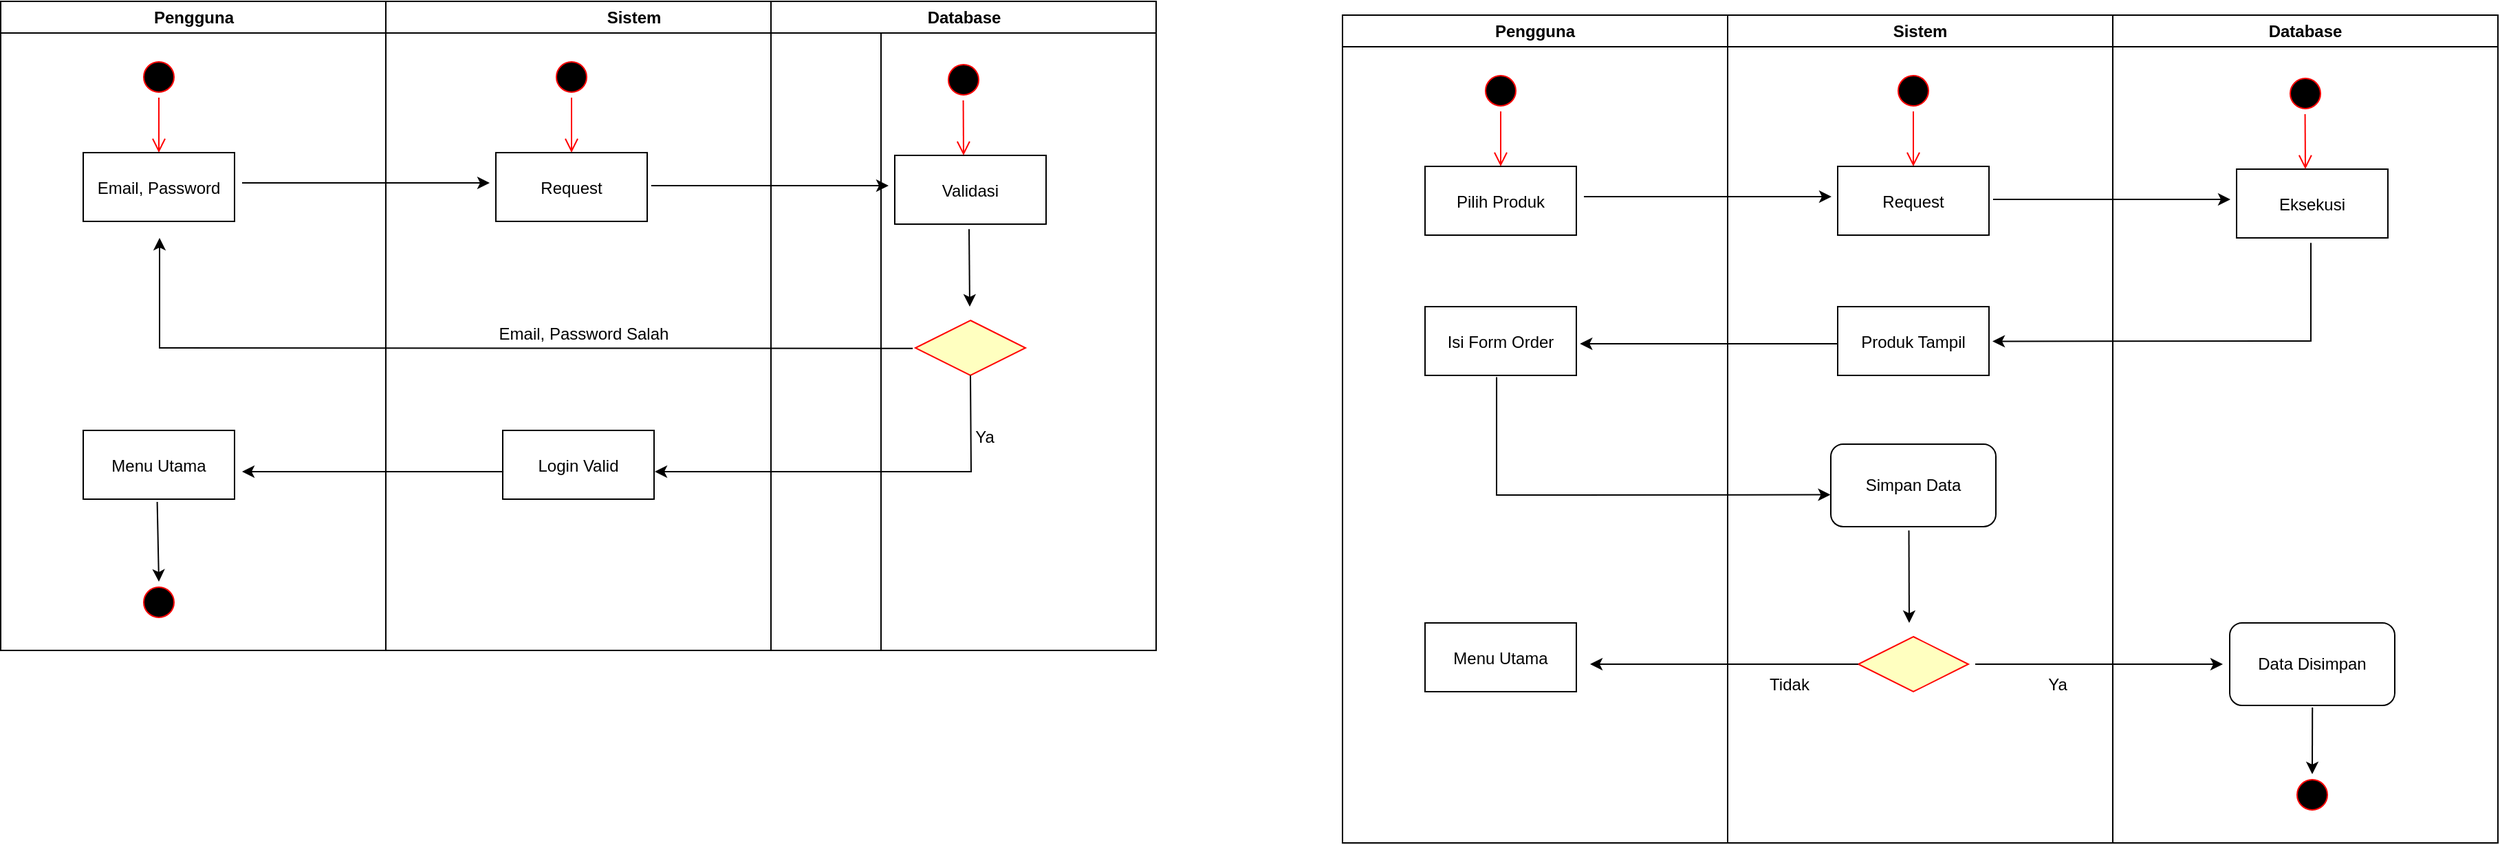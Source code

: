 <mxfile version="20.3.2" type="github">
  <diagram name="Page-1" id="e7e014a7-5840-1c2e-5031-d8a46d1fe8dd">
    <mxGraphModel dx="1597" dy="829" grid="1" gridSize="10" guides="1" tooltips="1" connect="1" arrows="1" fold="1" page="1" pageScale="1" pageWidth="8000000" pageHeight="80000000" background="none" math="0" shadow="0">
      <root>
        <mxCell id="0" />
        <mxCell id="1" parent="0" />
        <mxCell id="2" value="Pengguna" style="swimlane;whiteSpace=wrap" parent="1" vertex="1">
          <mxGeometry x="164.5" y="128" width="280" height="472" as="geometry" />
        </mxCell>
        <mxCell id="5" value="" style="ellipse;shape=startState;fillColor=#000000;strokeColor=#ff0000;" parent="2" vertex="1">
          <mxGeometry x="100" y="40" width="30" height="30" as="geometry" />
        </mxCell>
        <mxCell id="6" value="" style="edgeStyle=elbowEdgeStyle;elbow=horizontal;verticalAlign=bottom;endArrow=open;endSize=8;strokeColor=#FF0000;endFill=1;rounded=0" parent="2" source="5" target="7" edge="1">
          <mxGeometry x="100" y="40" as="geometry">
            <mxPoint x="115" y="110" as="targetPoint" />
          </mxGeometry>
        </mxCell>
        <mxCell id="7" value="Email, Password" style="" parent="2" vertex="1">
          <mxGeometry x="60" y="110" width="110" height="50" as="geometry" />
        </mxCell>
        <mxCell id="10" value="Menu Utama" style="" parent="2" vertex="1">
          <mxGeometry x="60" y="312" width="110" height="50" as="geometry" />
        </mxCell>
        <mxCell id="TTVFHWz1o9dqO3t8jT5p-57" value="" style="endArrow=classic;html=1;rounded=0;exitX=-0.024;exitY=0.51;exitDx=0;exitDy=0;exitPerimeter=0;" edge="1" parent="2" source="21">
          <mxGeometry width="50" height="50" relative="1" as="geometry">
            <mxPoint x="655.5" y="252" as="sourcePoint" />
            <mxPoint x="115.5" y="172" as="targetPoint" />
            <Array as="points">
              <mxPoint x="115.5" y="252" />
            </Array>
          </mxGeometry>
        </mxCell>
        <mxCell id="TTVFHWz1o9dqO3t8jT5p-61" value="" style="ellipse;shape=startState;fillColor=#000000;strokeColor=#ff0000;direction=south;" vertex="1" parent="2">
          <mxGeometry x="100" y="422" width="30" height="30" as="geometry" />
        </mxCell>
        <mxCell id="TTVFHWz1o9dqO3t8jT5p-62" value="" style="endArrow=classic;html=1;rounded=0;exitX=0.489;exitY=1.04;exitDx=0;exitDy=0;exitPerimeter=0;entryX=0;entryY=0.5;entryDx=0;entryDy=0;" edge="1" parent="2" source="10" target="TTVFHWz1o9dqO3t8jT5p-61">
          <mxGeometry width="50" height="50" relative="1" as="geometry">
            <mxPoint x="275.5" y="322" as="sourcePoint" />
            <mxPoint x="325.5" y="272" as="targetPoint" />
          </mxGeometry>
        </mxCell>
        <mxCell id="3" value="Sistem" style="swimlane;whiteSpace=wrap" parent="1" vertex="1">
          <mxGeometry x="444.5" y="128" width="360" height="472" as="geometry" />
        </mxCell>
        <mxCell id="13" value="" style="ellipse;shape=startState;fillColor=#000000;strokeColor=#ff0000;" parent="3" vertex="1">
          <mxGeometry x="120" y="40" width="30" height="30" as="geometry" />
        </mxCell>
        <mxCell id="14" value="" style="edgeStyle=elbowEdgeStyle;elbow=horizontal;verticalAlign=bottom;endArrow=open;endSize=8;strokeColor=#FF0000;endFill=1;rounded=0" parent="3" source="13" edge="1">
          <mxGeometry x="100" y="20" as="geometry">
            <mxPoint x="135.109" y="110" as="targetPoint" />
          </mxGeometry>
        </mxCell>
        <mxCell id="15" value="Request" style="" parent="3" vertex="1">
          <mxGeometry x="80" y="110" width="110" height="50" as="geometry" />
        </mxCell>
        <mxCell id="16" value="Login Valid" style="" parent="3" vertex="1">
          <mxGeometry x="85" y="312" width="110" height="50" as="geometry" />
        </mxCell>
        <mxCell id="TTVFHWz1o9dqO3t8jT5p-65" value="Email, Password Salah" style="text;html=1;strokeColor=none;fillColor=none;align=center;verticalAlign=middle;whiteSpace=wrap;rounded=0;" vertex="1" parent="3">
          <mxGeometry x="66.5" y="227" width="154.5" height="30" as="geometry" />
        </mxCell>
        <mxCell id="4" value="Database" style="swimlane;whiteSpace=wrap" parent="1" vertex="1">
          <mxGeometry x="724.5" y="128" width="280" height="472" as="geometry">
            <mxRectangle x="724.5" y="128" width="90" height="30" as="alternateBounds" />
          </mxGeometry>
        </mxCell>
        <mxCell id="21" value="" style="rhombus;fillColor=#ffffc0;strokeColor=#ff0000;" parent="4" vertex="1">
          <mxGeometry x="105" y="232" width="80" height="40" as="geometry" />
        </mxCell>
        <mxCell id="TTVFHWz1o9dqO3t8jT5p-47" value="Validasi" style="" vertex="1" parent="4">
          <mxGeometry x="90" y="112" width="110" height="50" as="geometry" />
        </mxCell>
        <mxCell id="TTVFHWz1o9dqO3t8jT5p-48" value="" style="endArrow=classic;html=1;rounded=0;exitX=1.027;exitY=0.481;exitDx=0;exitDy=0;exitPerimeter=0;" edge="1" parent="4" source="15">
          <mxGeometry width="50" height="50" relative="1" as="geometry">
            <mxPoint x="-94.5" y="134" as="sourcePoint" />
            <mxPoint x="85.5" y="134" as="targetPoint" />
          </mxGeometry>
        </mxCell>
        <mxCell id="TTVFHWz1o9dqO3t8jT5p-55" value="" style="ellipse;shape=startState;fillColor=#000000;strokeColor=#ff0000;" vertex="1" parent="4">
          <mxGeometry x="125" y="42" width="30" height="30" as="geometry" />
        </mxCell>
        <mxCell id="TTVFHWz1o9dqO3t8jT5p-56" value="" style="edgeStyle=elbowEdgeStyle;elbow=horizontal;verticalAlign=bottom;endArrow=open;endSize=8;strokeColor=#FF0000;endFill=1;rounded=0" edge="1" parent="4">
          <mxGeometry x="-339.71" y="-106" as="geometry">
            <mxPoint x="139.899" y="112" as="targetPoint" />
            <mxPoint x="139.79" y="72" as="sourcePoint" />
          </mxGeometry>
        </mxCell>
        <mxCell id="TTVFHWz1o9dqO3t8jT5p-64" value="Ya" style="text;html=1;strokeColor=none;fillColor=none;align=center;verticalAlign=middle;whiteSpace=wrap;rounded=0;" vertex="1" parent="4">
          <mxGeometry x="125" y="302" width="60" height="30" as="geometry" />
        </mxCell>
        <mxCell id="TTVFHWz1o9dqO3t8jT5p-41" value="" style="endArrow=classic;html=1;rounded=0;" edge="1" parent="1">
          <mxGeometry width="50" height="50" relative="1" as="geometry">
            <mxPoint x="340" y="260" as="sourcePoint" />
            <mxPoint x="520" y="260" as="targetPoint" />
          </mxGeometry>
        </mxCell>
        <mxCell id="TTVFHWz1o9dqO3t8jT5p-58" value="" style="endArrow=classic;html=1;rounded=0;exitX=0.491;exitY=1.073;exitDx=0;exitDy=0;exitPerimeter=0;" edge="1" parent="1" source="TTVFHWz1o9dqO3t8jT5p-47">
          <mxGeometry width="50" height="50" relative="1" as="geometry">
            <mxPoint x="600" y="350" as="sourcePoint" />
            <mxPoint x="869" y="350" as="targetPoint" />
          </mxGeometry>
        </mxCell>
        <mxCell id="TTVFHWz1o9dqO3t8jT5p-59" value="" style="endArrow=classic;html=1;rounded=0;exitX=0.5;exitY=1;exitDx=0;exitDy=0;" edge="1" parent="1" source="21">
          <mxGeometry width="50" height="50" relative="1" as="geometry">
            <mxPoint x="630" y="510" as="sourcePoint" />
            <mxPoint x="640" y="470" as="targetPoint" />
            <Array as="points">
              <mxPoint x="870" y="470" />
            </Array>
          </mxGeometry>
        </mxCell>
        <mxCell id="TTVFHWz1o9dqO3t8jT5p-60" value="" style="endArrow=classic;html=1;rounded=0;exitX=0.005;exitY=0.6;exitDx=0;exitDy=0;exitPerimeter=0;" edge="1" parent="1" source="16">
          <mxGeometry width="50" height="50" relative="1" as="geometry">
            <mxPoint x="470" y="510" as="sourcePoint" />
            <mxPoint x="340" y="470" as="targetPoint" />
          </mxGeometry>
        </mxCell>
        <mxCell id="TTVFHWz1o9dqO3t8jT5p-66" value="Pengguna" style="swimlane;whiteSpace=wrap" vertex="1" parent="1">
          <mxGeometry x="1140" y="138" width="280" height="602" as="geometry" />
        </mxCell>
        <mxCell id="TTVFHWz1o9dqO3t8jT5p-67" value="" style="ellipse;shape=startState;fillColor=#000000;strokeColor=#ff0000;" vertex="1" parent="TTVFHWz1o9dqO3t8jT5p-66">
          <mxGeometry x="100" y="40" width="30" height="30" as="geometry" />
        </mxCell>
        <mxCell id="TTVFHWz1o9dqO3t8jT5p-68" value="" style="edgeStyle=elbowEdgeStyle;elbow=horizontal;verticalAlign=bottom;endArrow=open;endSize=8;strokeColor=#FF0000;endFill=1;rounded=0" edge="1" parent="TTVFHWz1o9dqO3t8jT5p-66" source="TTVFHWz1o9dqO3t8jT5p-67" target="TTVFHWz1o9dqO3t8jT5p-69">
          <mxGeometry x="100" y="40" as="geometry">
            <mxPoint x="115" y="110" as="targetPoint" />
          </mxGeometry>
        </mxCell>
        <mxCell id="TTVFHWz1o9dqO3t8jT5p-69" value="Pilih Produk" style="" vertex="1" parent="TTVFHWz1o9dqO3t8jT5p-66">
          <mxGeometry x="60" y="110" width="110" height="50" as="geometry" />
        </mxCell>
        <mxCell id="TTVFHWz1o9dqO3t8jT5p-70" value="Menu Utama" style="" vertex="1" parent="TTVFHWz1o9dqO3t8jT5p-66">
          <mxGeometry x="60" y="442" width="110" height="50" as="geometry" />
        </mxCell>
        <mxCell id="TTVFHWz1o9dqO3t8jT5p-93" value="Isi Form Order" style="" vertex="1" parent="TTVFHWz1o9dqO3t8jT5p-66">
          <mxGeometry x="60" y="212" width="110" height="50" as="geometry" />
        </mxCell>
        <mxCell id="TTVFHWz1o9dqO3t8jT5p-74" value="Sistem" style="swimlane;whiteSpace=wrap" vertex="1" parent="1">
          <mxGeometry x="1420" y="138" width="280" height="602" as="geometry" />
        </mxCell>
        <mxCell id="TTVFHWz1o9dqO3t8jT5p-75" value="" style="ellipse;shape=startState;fillColor=#000000;strokeColor=#ff0000;" vertex="1" parent="TTVFHWz1o9dqO3t8jT5p-74">
          <mxGeometry x="120" y="40" width="30" height="30" as="geometry" />
        </mxCell>
        <mxCell id="TTVFHWz1o9dqO3t8jT5p-76" value="" style="edgeStyle=elbowEdgeStyle;elbow=horizontal;verticalAlign=bottom;endArrow=open;endSize=8;strokeColor=#FF0000;endFill=1;rounded=0" edge="1" parent="TTVFHWz1o9dqO3t8jT5p-74" source="TTVFHWz1o9dqO3t8jT5p-75">
          <mxGeometry x="100" y="20" as="geometry">
            <mxPoint x="135.109" y="110" as="targetPoint" />
          </mxGeometry>
        </mxCell>
        <mxCell id="TTVFHWz1o9dqO3t8jT5p-77" value="Request" style="" vertex="1" parent="TTVFHWz1o9dqO3t8jT5p-74">
          <mxGeometry x="80" y="110" width="110" height="50" as="geometry" />
        </mxCell>
        <mxCell id="TTVFHWz1o9dqO3t8jT5p-91" value="Produk Tampil" style="" vertex="1" parent="TTVFHWz1o9dqO3t8jT5p-74">
          <mxGeometry x="80" y="212" width="110" height="50" as="geometry" />
        </mxCell>
        <mxCell id="TTVFHWz1o9dqO3t8jT5p-95" value="Simpan Data" style="rounded=1;whiteSpace=wrap;html=1;" vertex="1" parent="TTVFHWz1o9dqO3t8jT5p-74">
          <mxGeometry x="75" y="312" width="120" height="60" as="geometry" />
        </mxCell>
        <mxCell id="TTVFHWz1o9dqO3t8jT5p-98" value="" style="rhombus;fillColor=#ffffc0;strokeColor=#ff0000;" vertex="1" parent="TTVFHWz1o9dqO3t8jT5p-74">
          <mxGeometry x="95" y="452" width="80" height="40" as="geometry" />
        </mxCell>
        <mxCell id="TTVFHWz1o9dqO3t8jT5p-108" value="Tidak" style="text;html=1;strokeColor=none;fillColor=none;align=center;verticalAlign=middle;whiteSpace=wrap;rounded=0;" vertex="1" parent="TTVFHWz1o9dqO3t8jT5p-74">
          <mxGeometry x="15" y="472" width="60" height="30" as="geometry" />
        </mxCell>
        <mxCell id="TTVFHWz1o9dqO3t8jT5p-107" value="Ya" style="text;html=1;strokeColor=none;fillColor=none;align=center;verticalAlign=middle;whiteSpace=wrap;rounded=0;" vertex="1" parent="TTVFHWz1o9dqO3t8jT5p-74">
          <mxGeometry x="210" y="472" width="60" height="30" as="geometry" />
        </mxCell>
        <mxCell id="TTVFHWz1o9dqO3t8jT5p-80" value="Database" style="swimlane;whiteSpace=wrap" vertex="1" parent="1">
          <mxGeometry x="1700" y="138" width="280" height="602" as="geometry">
            <mxRectangle x="724.5" y="128" width="90" height="30" as="alternateBounds" />
          </mxGeometry>
        </mxCell>
        <mxCell id="TTVFHWz1o9dqO3t8jT5p-82" value="Eksekusi" style="" vertex="1" parent="TTVFHWz1o9dqO3t8jT5p-80">
          <mxGeometry x="90" y="112" width="110" height="50" as="geometry" />
        </mxCell>
        <mxCell id="TTVFHWz1o9dqO3t8jT5p-83" value="" style="endArrow=classic;html=1;rounded=0;exitX=1.027;exitY=0.481;exitDx=0;exitDy=0;exitPerimeter=0;" edge="1" parent="TTVFHWz1o9dqO3t8jT5p-80" source="TTVFHWz1o9dqO3t8jT5p-77">
          <mxGeometry width="50" height="50" relative="1" as="geometry">
            <mxPoint x="-94.5" y="134" as="sourcePoint" />
            <mxPoint x="85.5" y="134" as="targetPoint" />
          </mxGeometry>
        </mxCell>
        <mxCell id="TTVFHWz1o9dqO3t8jT5p-84" value="" style="ellipse;shape=startState;fillColor=#000000;strokeColor=#ff0000;" vertex="1" parent="TTVFHWz1o9dqO3t8jT5p-80">
          <mxGeometry x="125" y="42" width="30" height="30" as="geometry" />
        </mxCell>
        <mxCell id="TTVFHWz1o9dqO3t8jT5p-85" value="" style="edgeStyle=elbowEdgeStyle;elbow=horizontal;verticalAlign=bottom;endArrow=open;endSize=8;strokeColor=#FF0000;endFill=1;rounded=0" edge="1" parent="TTVFHWz1o9dqO3t8jT5p-80">
          <mxGeometry x="-339.71" y="-106" as="geometry">
            <mxPoint x="139.899" y="112" as="targetPoint" />
            <mxPoint x="139.79" y="72" as="sourcePoint" />
          </mxGeometry>
        </mxCell>
        <mxCell id="TTVFHWz1o9dqO3t8jT5p-96" value="Data Disimpan" style="rounded=1;whiteSpace=wrap;html=1;" vertex="1" parent="TTVFHWz1o9dqO3t8jT5p-80">
          <mxGeometry x="85" y="442" width="120" height="60" as="geometry" />
        </mxCell>
        <mxCell id="TTVFHWz1o9dqO3t8jT5p-106" value="" style="ellipse;shape=startState;fillColor=#000000;strokeColor=#ff0000;direction=south;" vertex="1" parent="TTVFHWz1o9dqO3t8jT5p-80">
          <mxGeometry x="130" y="552" width="30" height="30" as="geometry" />
        </mxCell>
        <mxCell id="TTVFHWz1o9dqO3t8jT5p-109" value="" style="endArrow=classic;html=1;rounded=0;exitX=0.501;exitY=1.024;exitDx=0;exitDy=0;exitPerimeter=0;" edge="1" parent="TTVFHWz1o9dqO3t8jT5p-80" source="TTVFHWz1o9dqO3t8jT5p-96" target="TTVFHWz1o9dqO3t8jT5p-106">
          <mxGeometry width="50" height="50" relative="1" as="geometry">
            <mxPoint y="512" as="sourcePoint" />
            <mxPoint x="150" y="542" as="targetPoint" />
          </mxGeometry>
        </mxCell>
        <mxCell id="TTVFHWz1o9dqO3t8jT5p-87" value="" style="endArrow=classic;html=1;rounded=0;" edge="1" parent="1">
          <mxGeometry width="50" height="50" relative="1" as="geometry">
            <mxPoint x="1315.5" y="270" as="sourcePoint" />
            <mxPoint x="1495.5" y="270" as="targetPoint" />
          </mxGeometry>
        </mxCell>
        <mxCell id="TTVFHWz1o9dqO3t8jT5p-88" value="" style="endArrow=classic;html=1;rounded=0;exitX=0.491;exitY=1.073;exitDx=0;exitDy=0;exitPerimeter=0;entryX=1.023;entryY=0.504;entryDx=0;entryDy=0;entryPerimeter=0;" edge="1" source="TTVFHWz1o9dqO3t8jT5p-82" parent="1" target="TTVFHWz1o9dqO3t8jT5p-91">
          <mxGeometry width="50" height="50" relative="1" as="geometry">
            <mxPoint x="1575.5" y="360" as="sourcePoint" />
            <mxPoint x="1844.5" y="360" as="targetPoint" />
            <Array as="points">
              <mxPoint x="1844" y="375" />
            </Array>
          </mxGeometry>
        </mxCell>
        <mxCell id="TTVFHWz1o9dqO3t8jT5p-90" value="" style="endArrow=classic;html=1;rounded=0;exitX=0.473;exitY=1.025;exitDx=0;exitDy=0;exitPerimeter=0;entryX=-0.002;entryY=0.613;entryDx=0;entryDy=0;entryPerimeter=0;" edge="1" source="TTVFHWz1o9dqO3t8jT5p-93" parent="1" target="TTVFHWz1o9dqO3t8jT5p-95">
          <mxGeometry width="50" height="50" relative="1" as="geometry">
            <mxPoint x="1505.55" y="480.0" as="sourcePoint" />
            <mxPoint x="1315.5" y="480" as="targetPoint" />
            <Array as="points">
              <mxPoint x="1252" y="487" />
            </Array>
          </mxGeometry>
        </mxCell>
        <mxCell id="TTVFHWz1o9dqO3t8jT5p-94" value="" style="endArrow=classic;html=1;rounded=0;entryX=1.024;entryY=0.539;entryDx=0;entryDy=0;entryPerimeter=0;exitX=0;exitY=0.539;exitDx=0;exitDy=0;exitPerimeter=0;" edge="1" parent="1" source="TTVFHWz1o9dqO3t8jT5p-91" target="TTVFHWz1o9dqO3t8jT5p-93">
          <mxGeometry width="50" height="50" relative="1" as="geometry">
            <mxPoint x="1480" y="430" as="sourcePoint" />
            <mxPoint x="1530" y="380" as="targetPoint" />
          </mxGeometry>
        </mxCell>
        <mxCell id="TTVFHWz1o9dqO3t8jT5p-101" value="" style="endArrow=classic;html=1;rounded=0;exitX=0.473;exitY=1.046;exitDx=0;exitDy=0;exitPerimeter=0;" edge="1" parent="1" source="TTVFHWz1o9dqO3t8jT5p-95">
          <mxGeometry width="50" height="50" relative="1" as="geometry">
            <mxPoint x="1610" y="600" as="sourcePoint" />
            <mxPoint x="1552" y="580" as="targetPoint" />
          </mxGeometry>
        </mxCell>
        <mxCell id="TTVFHWz1o9dqO3t8jT5p-102" value="" style="endArrow=classic;html=1;rounded=0;" edge="1" parent="1">
          <mxGeometry width="50" height="50" relative="1" as="geometry">
            <mxPoint x="1600" y="610" as="sourcePoint" />
            <mxPoint x="1780" y="610" as="targetPoint" />
          </mxGeometry>
        </mxCell>
        <mxCell id="TTVFHWz1o9dqO3t8jT5p-103" value="" style="endArrow=classic;html=1;rounded=0;exitX=0;exitY=0.5;exitDx=0;exitDy=0;" edge="1" parent="1" source="TTVFHWz1o9dqO3t8jT5p-98">
          <mxGeometry width="50" height="50" relative="1" as="geometry">
            <mxPoint x="1670" y="540" as="sourcePoint" />
            <mxPoint x="1320" y="610" as="targetPoint" />
          </mxGeometry>
        </mxCell>
      </root>
    </mxGraphModel>
  </diagram>
</mxfile>
